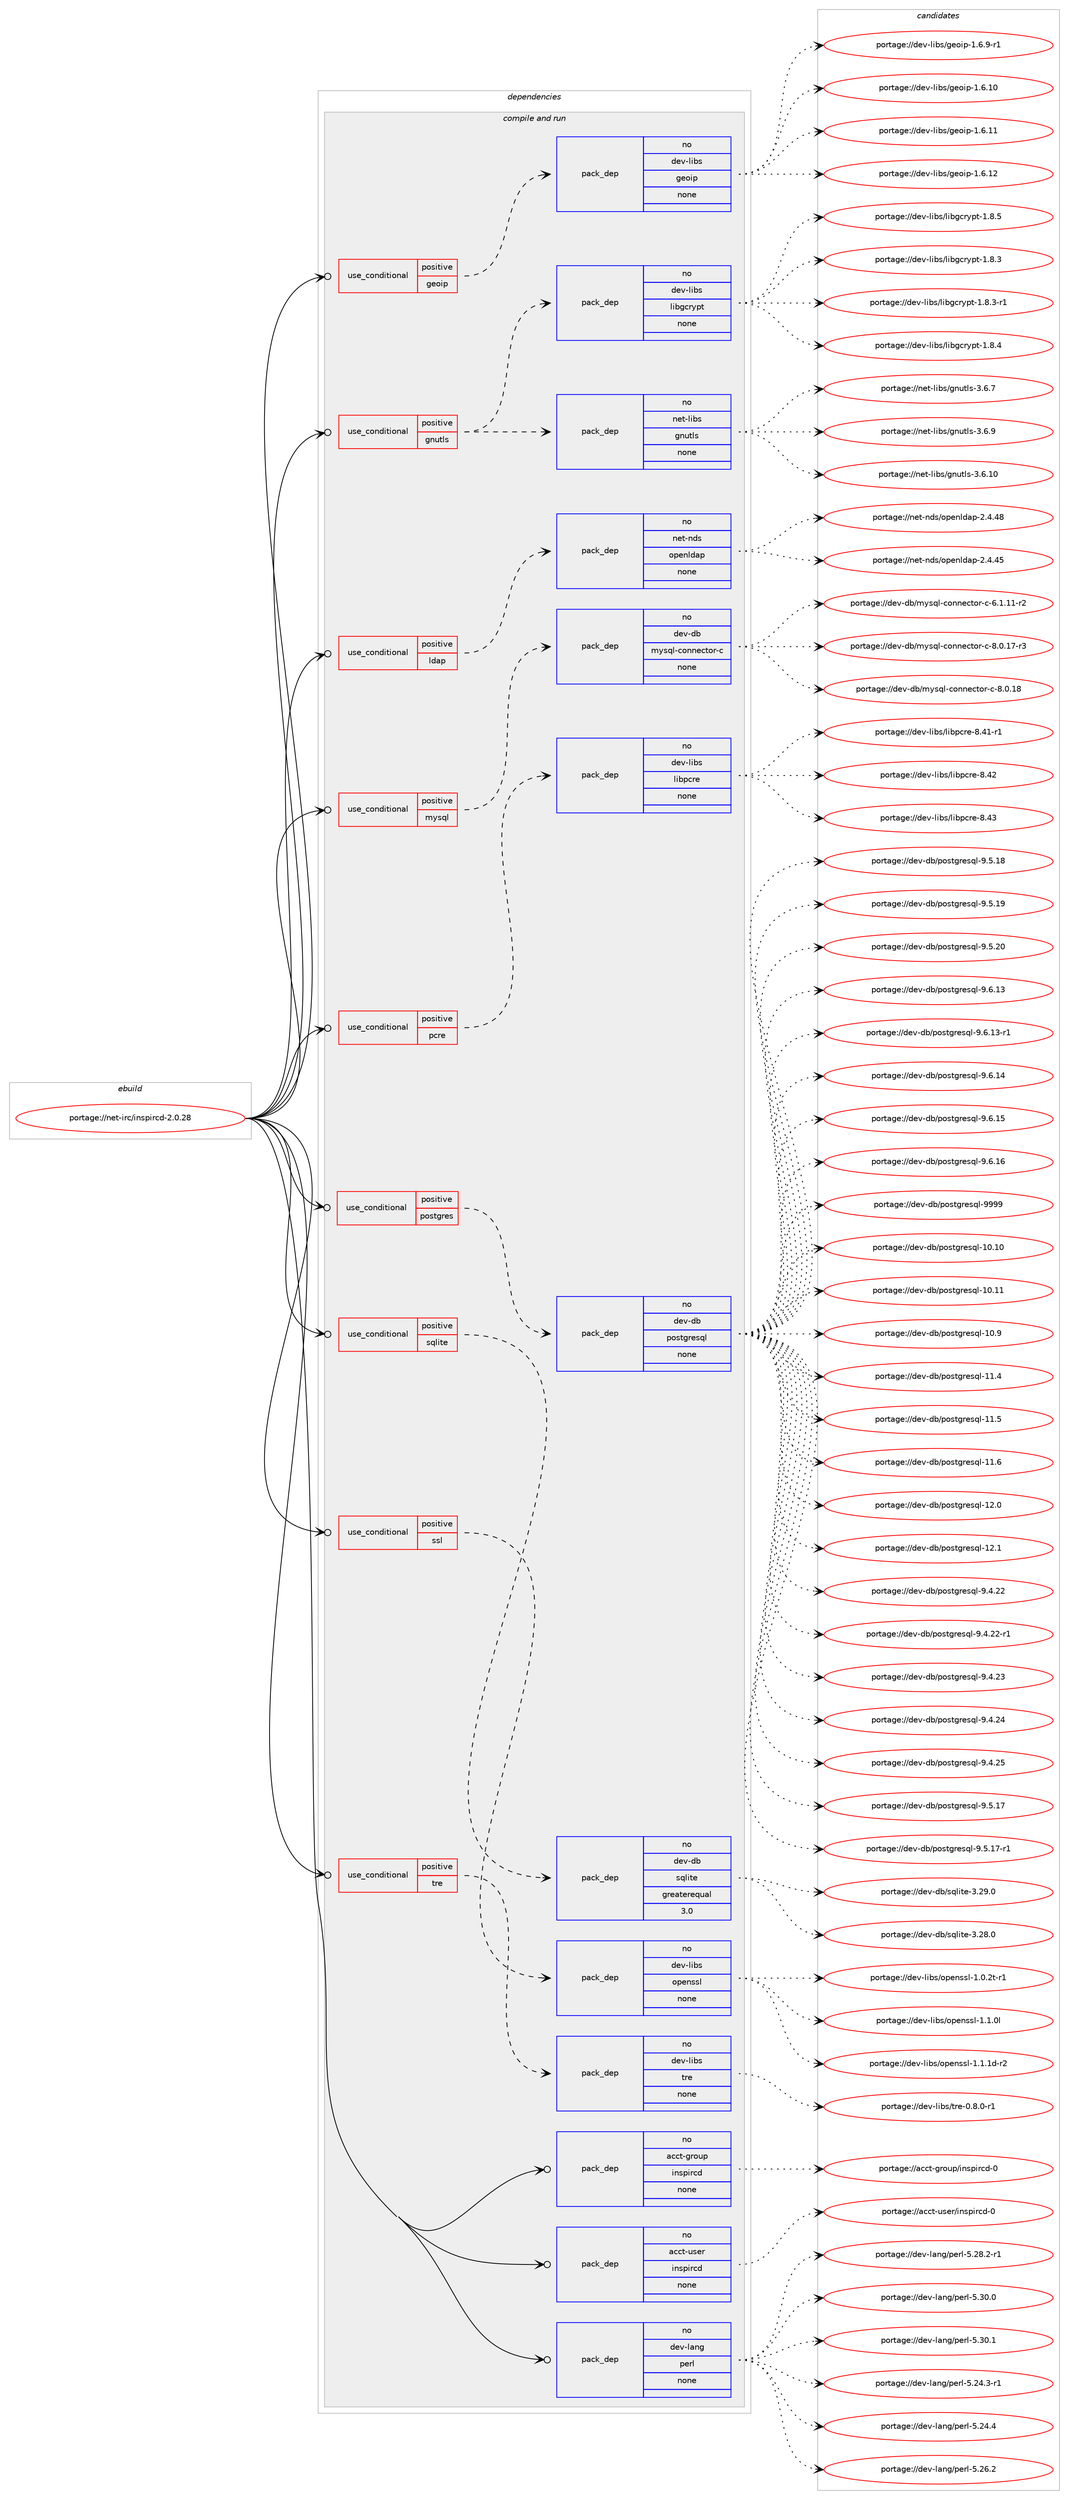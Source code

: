digraph prolog {

# *************
# Graph options
# *************

newrank=true;
concentrate=true;
compound=true;
graph [rankdir=LR,fontname=Helvetica,fontsize=10,ranksep=1.5];#, ranksep=2.5, nodesep=0.2];
edge  [arrowhead=vee];
node  [fontname=Helvetica,fontsize=10];

# **********
# The ebuild
# **********

subgraph cluster_leftcol {
color=gray;
rank=same;
label=<<i>ebuild</i>>;
id [label="portage://net-irc/inspircd-2.0.28", color=red, width=4, href="../net-irc/inspircd-2.0.28.svg"];
}

# ****************
# The dependencies
# ****************

subgraph cluster_midcol {
color=gray;
label=<<i>dependencies</i>>;
subgraph cluster_compile {
fillcolor="#eeeeee";
style=filled;
label=<<i>compile</i>>;
}
subgraph cluster_compileandrun {
fillcolor="#eeeeee";
style=filled;
label=<<i>compile and run</i>>;
subgraph cond89169 {
dependency356889 [label=<<TABLE BORDER="0" CELLBORDER="1" CELLSPACING="0" CELLPADDING="4"><TR><TD ROWSPAN="3" CELLPADDING="10">use_conditional</TD></TR><TR><TD>positive</TD></TR><TR><TD>geoip</TD></TR></TABLE>>, shape=none, color=red];
subgraph pack261815 {
dependency356890 [label=<<TABLE BORDER="0" CELLBORDER="1" CELLSPACING="0" CELLPADDING="4" WIDTH="220"><TR><TD ROWSPAN="6" CELLPADDING="30">pack_dep</TD></TR><TR><TD WIDTH="110">no</TD></TR><TR><TD>dev-libs</TD></TR><TR><TD>geoip</TD></TR><TR><TD>none</TD></TR><TR><TD></TD></TR></TABLE>>, shape=none, color=blue];
}
dependency356889:e -> dependency356890:w [weight=20,style="dashed",arrowhead="vee"];
}
id:e -> dependency356889:w [weight=20,style="solid",arrowhead="odotvee"];
subgraph cond89170 {
dependency356891 [label=<<TABLE BORDER="0" CELLBORDER="1" CELLSPACING="0" CELLPADDING="4"><TR><TD ROWSPAN="3" CELLPADDING="10">use_conditional</TD></TR><TR><TD>positive</TD></TR><TR><TD>gnutls</TD></TR></TABLE>>, shape=none, color=red];
subgraph pack261816 {
dependency356892 [label=<<TABLE BORDER="0" CELLBORDER="1" CELLSPACING="0" CELLPADDING="4" WIDTH="220"><TR><TD ROWSPAN="6" CELLPADDING="30">pack_dep</TD></TR><TR><TD WIDTH="110">no</TD></TR><TR><TD>net-libs</TD></TR><TR><TD>gnutls</TD></TR><TR><TD>none</TD></TR><TR><TD></TD></TR></TABLE>>, shape=none, color=blue];
}
dependency356891:e -> dependency356892:w [weight=20,style="dashed",arrowhead="vee"];
subgraph pack261817 {
dependency356893 [label=<<TABLE BORDER="0" CELLBORDER="1" CELLSPACING="0" CELLPADDING="4" WIDTH="220"><TR><TD ROWSPAN="6" CELLPADDING="30">pack_dep</TD></TR><TR><TD WIDTH="110">no</TD></TR><TR><TD>dev-libs</TD></TR><TR><TD>libgcrypt</TD></TR><TR><TD>none</TD></TR><TR><TD></TD></TR></TABLE>>, shape=none, color=blue];
}
dependency356891:e -> dependency356893:w [weight=20,style="dashed",arrowhead="vee"];
}
id:e -> dependency356891:w [weight=20,style="solid",arrowhead="odotvee"];
subgraph cond89171 {
dependency356894 [label=<<TABLE BORDER="0" CELLBORDER="1" CELLSPACING="0" CELLPADDING="4"><TR><TD ROWSPAN="3" CELLPADDING="10">use_conditional</TD></TR><TR><TD>positive</TD></TR><TR><TD>ldap</TD></TR></TABLE>>, shape=none, color=red];
subgraph pack261818 {
dependency356895 [label=<<TABLE BORDER="0" CELLBORDER="1" CELLSPACING="0" CELLPADDING="4" WIDTH="220"><TR><TD ROWSPAN="6" CELLPADDING="30">pack_dep</TD></TR><TR><TD WIDTH="110">no</TD></TR><TR><TD>net-nds</TD></TR><TR><TD>openldap</TD></TR><TR><TD>none</TD></TR><TR><TD></TD></TR></TABLE>>, shape=none, color=blue];
}
dependency356894:e -> dependency356895:w [weight=20,style="dashed",arrowhead="vee"];
}
id:e -> dependency356894:w [weight=20,style="solid",arrowhead="odotvee"];
subgraph cond89172 {
dependency356896 [label=<<TABLE BORDER="0" CELLBORDER="1" CELLSPACING="0" CELLPADDING="4"><TR><TD ROWSPAN="3" CELLPADDING="10">use_conditional</TD></TR><TR><TD>positive</TD></TR><TR><TD>mysql</TD></TR></TABLE>>, shape=none, color=red];
subgraph pack261819 {
dependency356897 [label=<<TABLE BORDER="0" CELLBORDER="1" CELLSPACING="0" CELLPADDING="4" WIDTH="220"><TR><TD ROWSPAN="6" CELLPADDING="30">pack_dep</TD></TR><TR><TD WIDTH="110">no</TD></TR><TR><TD>dev-db</TD></TR><TR><TD>mysql-connector-c</TD></TR><TR><TD>none</TD></TR><TR><TD></TD></TR></TABLE>>, shape=none, color=blue];
}
dependency356896:e -> dependency356897:w [weight=20,style="dashed",arrowhead="vee"];
}
id:e -> dependency356896:w [weight=20,style="solid",arrowhead="odotvee"];
subgraph cond89173 {
dependency356898 [label=<<TABLE BORDER="0" CELLBORDER="1" CELLSPACING="0" CELLPADDING="4"><TR><TD ROWSPAN="3" CELLPADDING="10">use_conditional</TD></TR><TR><TD>positive</TD></TR><TR><TD>pcre</TD></TR></TABLE>>, shape=none, color=red];
subgraph pack261820 {
dependency356899 [label=<<TABLE BORDER="0" CELLBORDER="1" CELLSPACING="0" CELLPADDING="4" WIDTH="220"><TR><TD ROWSPAN="6" CELLPADDING="30">pack_dep</TD></TR><TR><TD WIDTH="110">no</TD></TR><TR><TD>dev-libs</TD></TR><TR><TD>libpcre</TD></TR><TR><TD>none</TD></TR><TR><TD></TD></TR></TABLE>>, shape=none, color=blue];
}
dependency356898:e -> dependency356899:w [weight=20,style="dashed",arrowhead="vee"];
}
id:e -> dependency356898:w [weight=20,style="solid",arrowhead="odotvee"];
subgraph cond89174 {
dependency356900 [label=<<TABLE BORDER="0" CELLBORDER="1" CELLSPACING="0" CELLPADDING="4"><TR><TD ROWSPAN="3" CELLPADDING="10">use_conditional</TD></TR><TR><TD>positive</TD></TR><TR><TD>postgres</TD></TR></TABLE>>, shape=none, color=red];
subgraph pack261821 {
dependency356901 [label=<<TABLE BORDER="0" CELLBORDER="1" CELLSPACING="0" CELLPADDING="4" WIDTH="220"><TR><TD ROWSPAN="6" CELLPADDING="30">pack_dep</TD></TR><TR><TD WIDTH="110">no</TD></TR><TR><TD>dev-db</TD></TR><TR><TD>postgresql</TD></TR><TR><TD>none</TD></TR><TR><TD></TD></TR></TABLE>>, shape=none, color=blue];
}
dependency356900:e -> dependency356901:w [weight=20,style="dashed",arrowhead="vee"];
}
id:e -> dependency356900:w [weight=20,style="solid",arrowhead="odotvee"];
subgraph cond89175 {
dependency356902 [label=<<TABLE BORDER="0" CELLBORDER="1" CELLSPACING="0" CELLPADDING="4"><TR><TD ROWSPAN="3" CELLPADDING="10">use_conditional</TD></TR><TR><TD>positive</TD></TR><TR><TD>sqlite</TD></TR></TABLE>>, shape=none, color=red];
subgraph pack261822 {
dependency356903 [label=<<TABLE BORDER="0" CELLBORDER="1" CELLSPACING="0" CELLPADDING="4" WIDTH="220"><TR><TD ROWSPAN="6" CELLPADDING="30">pack_dep</TD></TR><TR><TD WIDTH="110">no</TD></TR><TR><TD>dev-db</TD></TR><TR><TD>sqlite</TD></TR><TR><TD>greaterequal</TD></TR><TR><TD>3.0</TD></TR></TABLE>>, shape=none, color=blue];
}
dependency356902:e -> dependency356903:w [weight=20,style="dashed",arrowhead="vee"];
}
id:e -> dependency356902:w [weight=20,style="solid",arrowhead="odotvee"];
subgraph cond89176 {
dependency356904 [label=<<TABLE BORDER="0" CELLBORDER="1" CELLSPACING="0" CELLPADDING="4"><TR><TD ROWSPAN="3" CELLPADDING="10">use_conditional</TD></TR><TR><TD>positive</TD></TR><TR><TD>ssl</TD></TR></TABLE>>, shape=none, color=red];
subgraph pack261823 {
dependency356905 [label=<<TABLE BORDER="0" CELLBORDER="1" CELLSPACING="0" CELLPADDING="4" WIDTH="220"><TR><TD ROWSPAN="6" CELLPADDING="30">pack_dep</TD></TR><TR><TD WIDTH="110">no</TD></TR><TR><TD>dev-libs</TD></TR><TR><TD>openssl</TD></TR><TR><TD>none</TD></TR><TR><TD></TD></TR></TABLE>>, shape=none, color=blue];
}
dependency356904:e -> dependency356905:w [weight=20,style="dashed",arrowhead="vee"];
}
id:e -> dependency356904:w [weight=20,style="solid",arrowhead="odotvee"];
subgraph cond89177 {
dependency356906 [label=<<TABLE BORDER="0" CELLBORDER="1" CELLSPACING="0" CELLPADDING="4"><TR><TD ROWSPAN="3" CELLPADDING="10">use_conditional</TD></TR><TR><TD>positive</TD></TR><TR><TD>tre</TD></TR></TABLE>>, shape=none, color=red];
subgraph pack261824 {
dependency356907 [label=<<TABLE BORDER="0" CELLBORDER="1" CELLSPACING="0" CELLPADDING="4" WIDTH="220"><TR><TD ROWSPAN="6" CELLPADDING="30">pack_dep</TD></TR><TR><TD WIDTH="110">no</TD></TR><TR><TD>dev-libs</TD></TR><TR><TD>tre</TD></TR><TR><TD>none</TD></TR><TR><TD></TD></TR></TABLE>>, shape=none, color=blue];
}
dependency356906:e -> dependency356907:w [weight=20,style="dashed",arrowhead="vee"];
}
id:e -> dependency356906:w [weight=20,style="solid",arrowhead="odotvee"];
subgraph pack261825 {
dependency356908 [label=<<TABLE BORDER="0" CELLBORDER="1" CELLSPACING="0" CELLPADDING="4" WIDTH="220"><TR><TD ROWSPAN="6" CELLPADDING="30">pack_dep</TD></TR><TR><TD WIDTH="110">no</TD></TR><TR><TD>acct-group</TD></TR><TR><TD>inspircd</TD></TR><TR><TD>none</TD></TR><TR><TD></TD></TR></TABLE>>, shape=none, color=blue];
}
id:e -> dependency356908:w [weight=20,style="solid",arrowhead="odotvee"];
subgraph pack261826 {
dependency356909 [label=<<TABLE BORDER="0" CELLBORDER="1" CELLSPACING="0" CELLPADDING="4" WIDTH="220"><TR><TD ROWSPAN="6" CELLPADDING="30">pack_dep</TD></TR><TR><TD WIDTH="110">no</TD></TR><TR><TD>acct-user</TD></TR><TR><TD>inspircd</TD></TR><TR><TD>none</TD></TR><TR><TD></TD></TR></TABLE>>, shape=none, color=blue];
}
id:e -> dependency356909:w [weight=20,style="solid",arrowhead="odotvee"];
subgraph pack261827 {
dependency356910 [label=<<TABLE BORDER="0" CELLBORDER="1" CELLSPACING="0" CELLPADDING="4" WIDTH="220"><TR><TD ROWSPAN="6" CELLPADDING="30">pack_dep</TD></TR><TR><TD WIDTH="110">no</TD></TR><TR><TD>dev-lang</TD></TR><TR><TD>perl</TD></TR><TR><TD>none</TD></TR><TR><TD></TD></TR></TABLE>>, shape=none, color=blue];
}
id:e -> dependency356910:w [weight=20,style="solid",arrowhead="odotvee"];
}
subgraph cluster_run {
fillcolor="#eeeeee";
style=filled;
label=<<i>run</i>>;
}
}

# **************
# The candidates
# **************

subgraph cluster_choices {
rank=same;
color=gray;
label=<<i>candidates</i>>;

subgraph choice261815 {
color=black;
nodesep=1;
choiceportage10010111845108105981154710310111110511245494654464948 [label="portage://dev-libs/geoip-1.6.10", color=red, width=4,href="../dev-libs/geoip-1.6.10.svg"];
choiceportage10010111845108105981154710310111110511245494654464949 [label="portage://dev-libs/geoip-1.6.11", color=red, width=4,href="../dev-libs/geoip-1.6.11.svg"];
choiceportage10010111845108105981154710310111110511245494654464950 [label="portage://dev-libs/geoip-1.6.12", color=red, width=4,href="../dev-libs/geoip-1.6.12.svg"];
choiceportage1001011184510810598115471031011111051124549465446574511449 [label="portage://dev-libs/geoip-1.6.9-r1", color=red, width=4,href="../dev-libs/geoip-1.6.9-r1.svg"];
dependency356890:e -> choiceportage10010111845108105981154710310111110511245494654464948:w [style=dotted,weight="100"];
dependency356890:e -> choiceportage10010111845108105981154710310111110511245494654464949:w [style=dotted,weight="100"];
dependency356890:e -> choiceportage10010111845108105981154710310111110511245494654464950:w [style=dotted,weight="100"];
dependency356890:e -> choiceportage1001011184510810598115471031011111051124549465446574511449:w [style=dotted,weight="100"];
}
subgraph choice261816 {
color=black;
nodesep=1;
choiceportage11010111645108105981154710311011711610811545514654464948 [label="portage://net-libs/gnutls-3.6.10", color=red, width=4,href="../net-libs/gnutls-3.6.10.svg"];
choiceportage110101116451081059811547103110117116108115455146544655 [label="portage://net-libs/gnutls-3.6.7", color=red, width=4,href="../net-libs/gnutls-3.6.7.svg"];
choiceportage110101116451081059811547103110117116108115455146544657 [label="portage://net-libs/gnutls-3.6.9", color=red, width=4,href="../net-libs/gnutls-3.6.9.svg"];
dependency356892:e -> choiceportage11010111645108105981154710311011711610811545514654464948:w [style=dotted,weight="100"];
dependency356892:e -> choiceportage110101116451081059811547103110117116108115455146544655:w [style=dotted,weight="100"];
dependency356892:e -> choiceportage110101116451081059811547103110117116108115455146544657:w [style=dotted,weight="100"];
}
subgraph choice261817 {
color=black;
nodesep=1;
choiceportage1001011184510810598115471081059810399114121112116454946564651 [label="portage://dev-libs/libgcrypt-1.8.3", color=red, width=4,href="../dev-libs/libgcrypt-1.8.3.svg"];
choiceportage10010111845108105981154710810598103991141211121164549465646514511449 [label="portage://dev-libs/libgcrypt-1.8.3-r1", color=red, width=4,href="../dev-libs/libgcrypt-1.8.3-r1.svg"];
choiceportage1001011184510810598115471081059810399114121112116454946564652 [label="portage://dev-libs/libgcrypt-1.8.4", color=red, width=4,href="../dev-libs/libgcrypt-1.8.4.svg"];
choiceportage1001011184510810598115471081059810399114121112116454946564653 [label="portage://dev-libs/libgcrypt-1.8.5", color=red, width=4,href="../dev-libs/libgcrypt-1.8.5.svg"];
dependency356893:e -> choiceportage1001011184510810598115471081059810399114121112116454946564651:w [style=dotted,weight="100"];
dependency356893:e -> choiceportage10010111845108105981154710810598103991141211121164549465646514511449:w [style=dotted,weight="100"];
dependency356893:e -> choiceportage1001011184510810598115471081059810399114121112116454946564652:w [style=dotted,weight="100"];
dependency356893:e -> choiceportage1001011184510810598115471081059810399114121112116454946564653:w [style=dotted,weight="100"];
}
subgraph choice261818 {
color=black;
nodesep=1;
choiceportage11010111645110100115471111121011101081009711245504652465253 [label="portage://net-nds/openldap-2.4.45", color=red, width=4,href="../net-nds/openldap-2.4.45.svg"];
choiceportage11010111645110100115471111121011101081009711245504652465256 [label="portage://net-nds/openldap-2.4.48", color=red, width=4,href="../net-nds/openldap-2.4.48.svg"];
dependency356895:e -> choiceportage11010111645110100115471111121011101081009711245504652465253:w [style=dotted,weight="100"];
dependency356895:e -> choiceportage11010111645110100115471111121011101081009711245504652465256:w [style=dotted,weight="100"];
}
subgraph choice261819 {
color=black;
nodesep=1;
choiceportage1001011184510098471091211151131084599111110110101991161111144599455446494649494511450 [label="portage://dev-db/mysql-connector-c-6.1.11-r2", color=red, width=4,href="../dev-db/mysql-connector-c-6.1.11-r2.svg"];
choiceportage1001011184510098471091211151131084599111110110101991161111144599455646484649554511451 [label="portage://dev-db/mysql-connector-c-8.0.17-r3", color=red, width=4,href="../dev-db/mysql-connector-c-8.0.17-r3.svg"];
choiceportage100101118451009847109121115113108459911111011010199116111114459945564648464956 [label="portage://dev-db/mysql-connector-c-8.0.18", color=red, width=4,href="../dev-db/mysql-connector-c-8.0.18.svg"];
dependency356897:e -> choiceportage1001011184510098471091211151131084599111110110101991161111144599455446494649494511450:w [style=dotted,weight="100"];
dependency356897:e -> choiceportage1001011184510098471091211151131084599111110110101991161111144599455646484649554511451:w [style=dotted,weight="100"];
dependency356897:e -> choiceportage100101118451009847109121115113108459911111011010199116111114459945564648464956:w [style=dotted,weight="100"];
}
subgraph choice261820 {
color=black;
nodesep=1;
choiceportage100101118451081059811547108105981129911410145564652494511449 [label="portage://dev-libs/libpcre-8.41-r1", color=red, width=4,href="../dev-libs/libpcre-8.41-r1.svg"];
choiceportage10010111845108105981154710810598112991141014556465250 [label="portage://dev-libs/libpcre-8.42", color=red, width=4,href="../dev-libs/libpcre-8.42.svg"];
choiceportage10010111845108105981154710810598112991141014556465251 [label="portage://dev-libs/libpcre-8.43", color=red, width=4,href="../dev-libs/libpcre-8.43.svg"];
dependency356899:e -> choiceportage100101118451081059811547108105981129911410145564652494511449:w [style=dotted,weight="100"];
dependency356899:e -> choiceportage10010111845108105981154710810598112991141014556465250:w [style=dotted,weight="100"];
dependency356899:e -> choiceportage10010111845108105981154710810598112991141014556465251:w [style=dotted,weight="100"];
}
subgraph choice261821 {
color=black;
nodesep=1;
choiceportage100101118451009847112111115116103114101115113108454948464948 [label="portage://dev-db/postgresql-10.10", color=red, width=4,href="../dev-db/postgresql-10.10.svg"];
choiceportage100101118451009847112111115116103114101115113108454948464949 [label="portage://dev-db/postgresql-10.11", color=red, width=4,href="../dev-db/postgresql-10.11.svg"];
choiceportage1001011184510098471121111151161031141011151131084549484657 [label="portage://dev-db/postgresql-10.9", color=red, width=4,href="../dev-db/postgresql-10.9.svg"];
choiceportage1001011184510098471121111151161031141011151131084549494652 [label="portage://dev-db/postgresql-11.4", color=red, width=4,href="../dev-db/postgresql-11.4.svg"];
choiceportage1001011184510098471121111151161031141011151131084549494653 [label="portage://dev-db/postgresql-11.5", color=red, width=4,href="../dev-db/postgresql-11.5.svg"];
choiceportage1001011184510098471121111151161031141011151131084549494654 [label="portage://dev-db/postgresql-11.6", color=red, width=4,href="../dev-db/postgresql-11.6.svg"];
choiceportage1001011184510098471121111151161031141011151131084549504648 [label="portage://dev-db/postgresql-12.0", color=red, width=4,href="../dev-db/postgresql-12.0.svg"];
choiceportage1001011184510098471121111151161031141011151131084549504649 [label="portage://dev-db/postgresql-12.1", color=red, width=4,href="../dev-db/postgresql-12.1.svg"];
choiceportage10010111845100984711211111511610311410111511310845574652465050 [label="portage://dev-db/postgresql-9.4.22", color=red, width=4,href="../dev-db/postgresql-9.4.22.svg"];
choiceportage100101118451009847112111115116103114101115113108455746524650504511449 [label="portage://dev-db/postgresql-9.4.22-r1", color=red, width=4,href="../dev-db/postgresql-9.4.22-r1.svg"];
choiceportage10010111845100984711211111511610311410111511310845574652465051 [label="portage://dev-db/postgresql-9.4.23", color=red, width=4,href="../dev-db/postgresql-9.4.23.svg"];
choiceportage10010111845100984711211111511610311410111511310845574652465052 [label="portage://dev-db/postgresql-9.4.24", color=red, width=4,href="../dev-db/postgresql-9.4.24.svg"];
choiceportage10010111845100984711211111511610311410111511310845574652465053 [label="portage://dev-db/postgresql-9.4.25", color=red, width=4,href="../dev-db/postgresql-9.4.25.svg"];
choiceportage10010111845100984711211111511610311410111511310845574653464955 [label="portage://dev-db/postgresql-9.5.17", color=red, width=4,href="../dev-db/postgresql-9.5.17.svg"];
choiceportage100101118451009847112111115116103114101115113108455746534649554511449 [label="portage://dev-db/postgresql-9.5.17-r1", color=red, width=4,href="../dev-db/postgresql-9.5.17-r1.svg"];
choiceportage10010111845100984711211111511610311410111511310845574653464956 [label="portage://dev-db/postgresql-9.5.18", color=red, width=4,href="../dev-db/postgresql-9.5.18.svg"];
choiceportage10010111845100984711211111511610311410111511310845574653464957 [label="portage://dev-db/postgresql-9.5.19", color=red, width=4,href="../dev-db/postgresql-9.5.19.svg"];
choiceportage10010111845100984711211111511610311410111511310845574653465048 [label="portage://dev-db/postgresql-9.5.20", color=red, width=4,href="../dev-db/postgresql-9.5.20.svg"];
choiceportage10010111845100984711211111511610311410111511310845574654464951 [label="portage://dev-db/postgresql-9.6.13", color=red, width=4,href="../dev-db/postgresql-9.6.13.svg"];
choiceportage100101118451009847112111115116103114101115113108455746544649514511449 [label="portage://dev-db/postgresql-9.6.13-r1", color=red, width=4,href="../dev-db/postgresql-9.6.13-r1.svg"];
choiceportage10010111845100984711211111511610311410111511310845574654464952 [label="portage://dev-db/postgresql-9.6.14", color=red, width=4,href="../dev-db/postgresql-9.6.14.svg"];
choiceportage10010111845100984711211111511610311410111511310845574654464953 [label="portage://dev-db/postgresql-9.6.15", color=red, width=4,href="../dev-db/postgresql-9.6.15.svg"];
choiceportage10010111845100984711211111511610311410111511310845574654464954 [label="portage://dev-db/postgresql-9.6.16", color=red, width=4,href="../dev-db/postgresql-9.6.16.svg"];
choiceportage1001011184510098471121111151161031141011151131084557575757 [label="portage://dev-db/postgresql-9999", color=red, width=4,href="../dev-db/postgresql-9999.svg"];
dependency356901:e -> choiceportage100101118451009847112111115116103114101115113108454948464948:w [style=dotted,weight="100"];
dependency356901:e -> choiceportage100101118451009847112111115116103114101115113108454948464949:w [style=dotted,weight="100"];
dependency356901:e -> choiceportage1001011184510098471121111151161031141011151131084549484657:w [style=dotted,weight="100"];
dependency356901:e -> choiceportage1001011184510098471121111151161031141011151131084549494652:w [style=dotted,weight="100"];
dependency356901:e -> choiceportage1001011184510098471121111151161031141011151131084549494653:w [style=dotted,weight="100"];
dependency356901:e -> choiceportage1001011184510098471121111151161031141011151131084549494654:w [style=dotted,weight="100"];
dependency356901:e -> choiceportage1001011184510098471121111151161031141011151131084549504648:w [style=dotted,weight="100"];
dependency356901:e -> choiceportage1001011184510098471121111151161031141011151131084549504649:w [style=dotted,weight="100"];
dependency356901:e -> choiceportage10010111845100984711211111511610311410111511310845574652465050:w [style=dotted,weight="100"];
dependency356901:e -> choiceportage100101118451009847112111115116103114101115113108455746524650504511449:w [style=dotted,weight="100"];
dependency356901:e -> choiceportage10010111845100984711211111511610311410111511310845574652465051:w [style=dotted,weight="100"];
dependency356901:e -> choiceportage10010111845100984711211111511610311410111511310845574652465052:w [style=dotted,weight="100"];
dependency356901:e -> choiceportage10010111845100984711211111511610311410111511310845574652465053:w [style=dotted,weight="100"];
dependency356901:e -> choiceportage10010111845100984711211111511610311410111511310845574653464955:w [style=dotted,weight="100"];
dependency356901:e -> choiceportage100101118451009847112111115116103114101115113108455746534649554511449:w [style=dotted,weight="100"];
dependency356901:e -> choiceportage10010111845100984711211111511610311410111511310845574653464956:w [style=dotted,weight="100"];
dependency356901:e -> choiceportage10010111845100984711211111511610311410111511310845574653464957:w [style=dotted,weight="100"];
dependency356901:e -> choiceportage10010111845100984711211111511610311410111511310845574653465048:w [style=dotted,weight="100"];
dependency356901:e -> choiceportage10010111845100984711211111511610311410111511310845574654464951:w [style=dotted,weight="100"];
dependency356901:e -> choiceportage100101118451009847112111115116103114101115113108455746544649514511449:w [style=dotted,weight="100"];
dependency356901:e -> choiceportage10010111845100984711211111511610311410111511310845574654464952:w [style=dotted,weight="100"];
dependency356901:e -> choiceportage10010111845100984711211111511610311410111511310845574654464953:w [style=dotted,weight="100"];
dependency356901:e -> choiceportage10010111845100984711211111511610311410111511310845574654464954:w [style=dotted,weight="100"];
dependency356901:e -> choiceportage1001011184510098471121111151161031141011151131084557575757:w [style=dotted,weight="100"];
}
subgraph choice261822 {
color=black;
nodesep=1;
choiceportage10010111845100984711511310810511610145514650564648 [label="portage://dev-db/sqlite-3.28.0", color=red, width=4,href="../dev-db/sqlite-3.28.0.svg"];
choiceportage10010111845100984711511310810511610145514650574648 [label="portage://dev-db/sqlite-3.29.0", color=red, width=4,href="../dev-db/sqlite-3.29.0.svg"];
dependency356903:e -> choiceportage10010111845100984711511310810511610145514650564648:w [style=dotted,weight="100"];
dependency356903:e -> choiceportage10010111845100984711511310810511610145514650574648:w [style=dotted,weight="100"];
}
subgraph choice261823 {
color=black;
nodesep=1;
choiceportage1001011184510810598115471111121011101151151084549464846501164511449 [label="portage://dev-libs/openssl-1.0.2t-r1", color=red, width=4,href="../dev-libs/openssl-1.0.2t-r1.svg"];
choiceportage100101118451081059811547111112101110115115108454946494648108 [label="portage://dev-libs/openssl-1.1.0l", color=red, width=4,href="../dev-libs/openssl-1.1.0l.svg"];
choiceportage1001011184510810598115471111121011101151151084549464946491004511450 [label="portage://dev-libs/openssl-1.1.1d-r2", color=red, width=4,href="../dev-libs/openssl-1.1.1d-r2.svg"];
dependency356905:e -> choiceportage1001011184510810598115471111121011101151151084549464846501164511449:w [style=dotted,weight="100"];
dependency356905:e -> choiceportage100101118451081059811547111112101110115115108454946494648108:w [style=dotted,weight="100"];
dependency356905:e -> choiceportage1001011184510810598115471111121011101151151084549464946491004511450:w [style=dotted,weight="100"];
}
subgraph choice261824 {
color=black;
nodesep=1;
choiceportage1001011184510810598115471161141014548465646484511449 [label="portage://dev-libs/tre-0.8.0-r1", color=red, width=4,href="../dev-libs/tre-0.8.0-r1.svg"];
dependency356907:e -> choiceportage1001011184510810598115471161141014548465646484511449:w [style=dotted,weight="100"];
}
subgraph choice261825 {
color=black;
nodesep=1;
choiceportage9799991164510311411111711247105110115112105114991004548 [label="portage://acct-group/inspircd-0", color=red, width=4,href="../acct-group/inspircd-0.svg"];
dependency356908:e -> choiceportage9799991164510311411111711247105110115112105114991004548:w [style=dotted,weight="100"];
}
subgraph choice261826 {
color=black;
nodesep=1;
choiceportage9799991164511711510111447105110115112105114991004548 [label="portage://acct-user/inspircd-0", color=red, width=4,href="../acct-user/inspircd-0.svg"];
dependency356909:e -> choiceportage9799991164511711510111447105110115112105114991004548:w [style=dotted,weight="100"];
}
subgraph choice261827 {
color=black;
nodesep=1;
choiceportage100101118451089711010347112101114108455346505246514511449 [label="portage://dev-lang/perl-5.24.3-r1", color=red, width=4,href="../dev-lang/perl-5.24.3-r1.svg"];
choiceportage10010111845108971101034711210111410845534650524652 [label="portage://dev-lang/perl-5.24.4", color=red, width=4,href="../dev-lang/perl-5.24.4.svg"];
choiceportage10010111845108971101034711210111410845534650544650 [label="portage://dev-lang/perl-5.26.2", color=red, width=4,href="../dev-lang/perl-5.26.2.svg"];
choiceportage100101118451089711010347112101114108455346505646504511449 [label="portage://dev-lang/perl-5.28.2-r1", color=red, width=4,href="../dev-lang/perl-5.28.2-r1.svg"];
choiceportage10010111845108971101034711210111410845534651484648 [label="portage://dev-lang/perl-5.30.0", color=red, width=4,href="../dev-lang/perl-5.30.0.svg"];
choiceportage10010111845108971101034711210111410845534651484649 [label="portage://dev-lang/perl-5.30.1", color=red, width=4,href="../dev-lang/perl-5.30.1.svg"];
dependency356910:e -> choiceportage100101118451089711010347112101114108455346505246514511449:w [style=dotted,weight="100"];
dependency356910:e -> choiceportage10010111845108971101034711210111410845534650524652:w [style=dotted,weight="100"];
dependency356910:e -> choiceportage10010111845108971101034711210111410845534650544650:w [style=dotted,weight="100"];
dependency356910:e -> choiceportage100101118451089711010347112101114108455346505646504511449:w [style=dotted,weight="100"];
dependency356910:e -> choiceportage10010111845108971101034711210111410845534651484648:w [style=dotted,weight="100"];
dependency356910:e -> choiceportage10010111845108971101034711210111410845534651484649:w [style=dotted,weight="100"];
}
}

}

